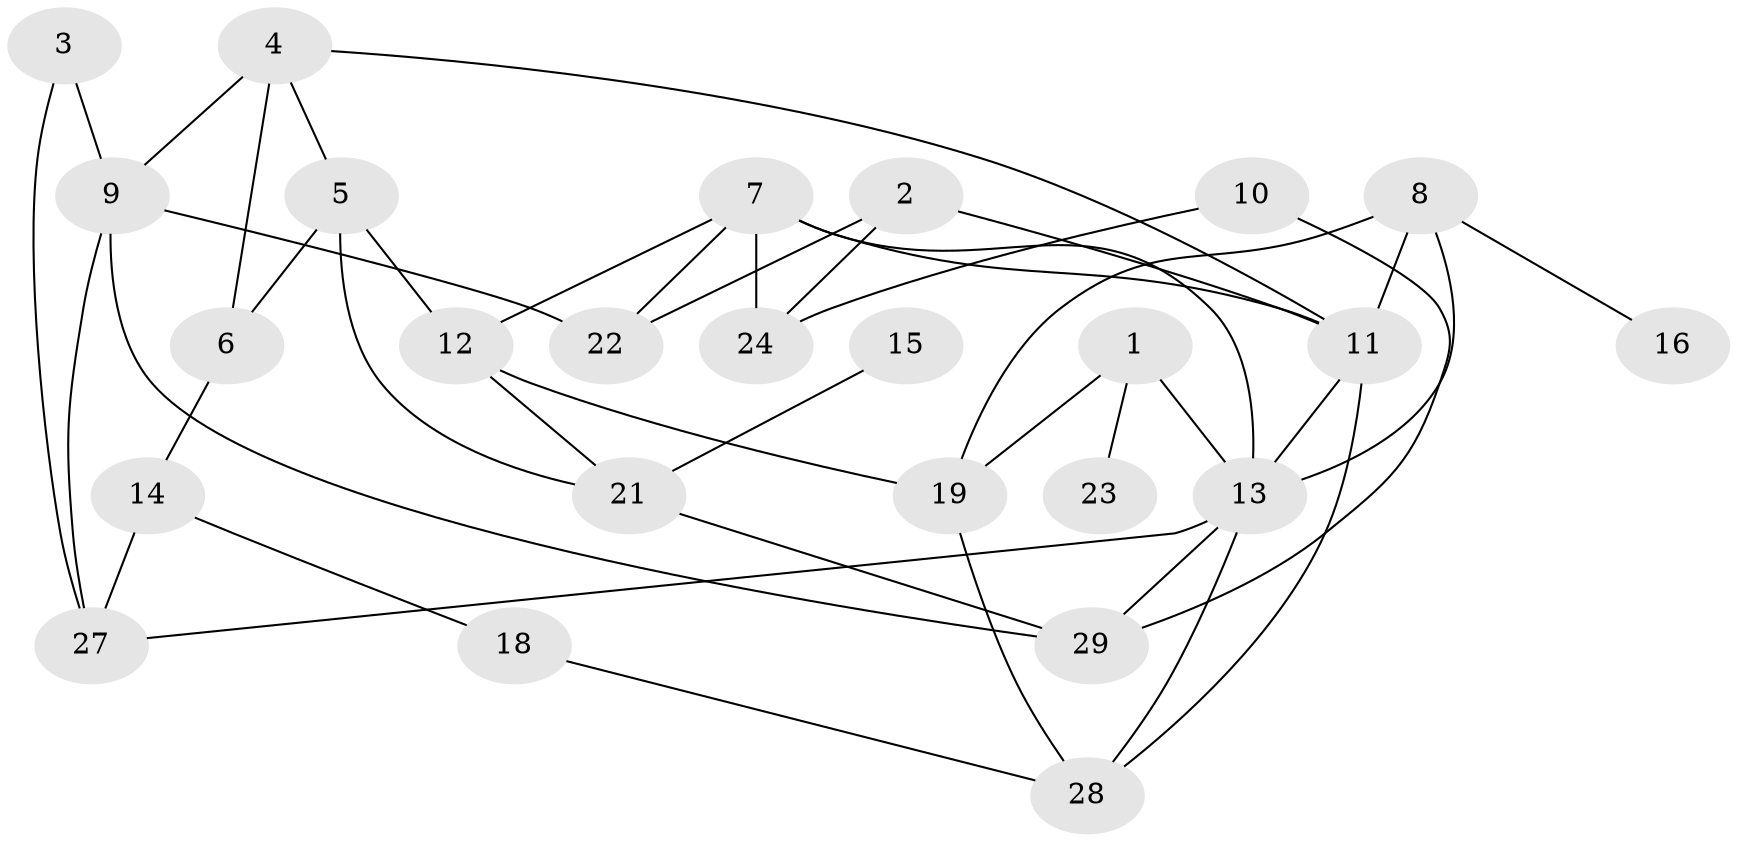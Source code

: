 // original degree distribution, {3: 0.15, 1: 0.13333333333333333, 2: 0.3333333333333333, 4: 0.23333333333333334, 6: 0.016666666666666666, 5: 0.05, 0: 0.08333333333333333}
// Generated by graph-tools (version 1.1) at 2025/48/03/04/25 22:48:26]
// undirected, 25 vertices, 43 edges
graph export_dot {
  node [color=gray90,style=filled];
  1;
  2;
  3;
  4;
  5;
  6;
  7;
  8;
  9;
  10;
  11;
  12;
  13;
  14;
  15;
  16;
  18;
  19;
  21;
  22;
  23;
  24;
  27;
  28;
  29;
  1 -- 13 [weight=1.0];
  1 -- 19 [weight=1.0];
  1 -- 23 [weight=1.0];
  2 -- 11 [weight=1.0];
  2 -- 22 [weight=1.0];
  2 -- 24 [weight=1.0];
  3 -- 9 [weight=1.0];
  3 -- 27 [weight=1.0];
  4 -- 5 [weight=1.0];
  4 -- 6 [weight=1.0];
  4 -- 9 [weight=1.0];
  4 -- 11 [weight=1.0];
  5 -- 6 [weight=2.0];
  5 -- 12 [weight=2.0];
  5 -- 21 [weight=1.0];
  6 -- 14 [weight=1.0];
  7 -- 11 [weight=1.0];
  7 -- 12 [weight=1.0];
  7 -- 13 [weight=2.0];
  7 -- 22 [weight=1.0];
  7 -- 24 [weight=1.0];
  8 -- 11 [weight=1.0];
  8 -- 13 [weight=1.0];
  8 -- 16 [weight=1.0];
  8 -- 19 [weight=1.0];
  9 -- 22 [weight=2.0];
  9 -- 27 [weight=1.0];
  9 -- 29 [weight=1.0];
  10 -- 24 [weight=1.0];
  10 -- 29 [weight=1.0];
  11 -- 13 [weight=1.0];
  11 -- 28 [weight=1.0];
  12 -- 19 [weight=1.0];
  12 -- 21 [weight=1.0];
  13 -- 27 [weight=1.0];
  13 -- 28 [weight=1.0];
  13 -- 29 [weight=1.0];
  14 -- 18 [weight=1.0];
  14 -- 27 [weight=1.0];
  15 -- 21 [weight=1.0];
  18 -- 28 [weight=1.0];
  19 -- 28 [weight=1.0];
  21 -- 29 [weight=1.0];
}
